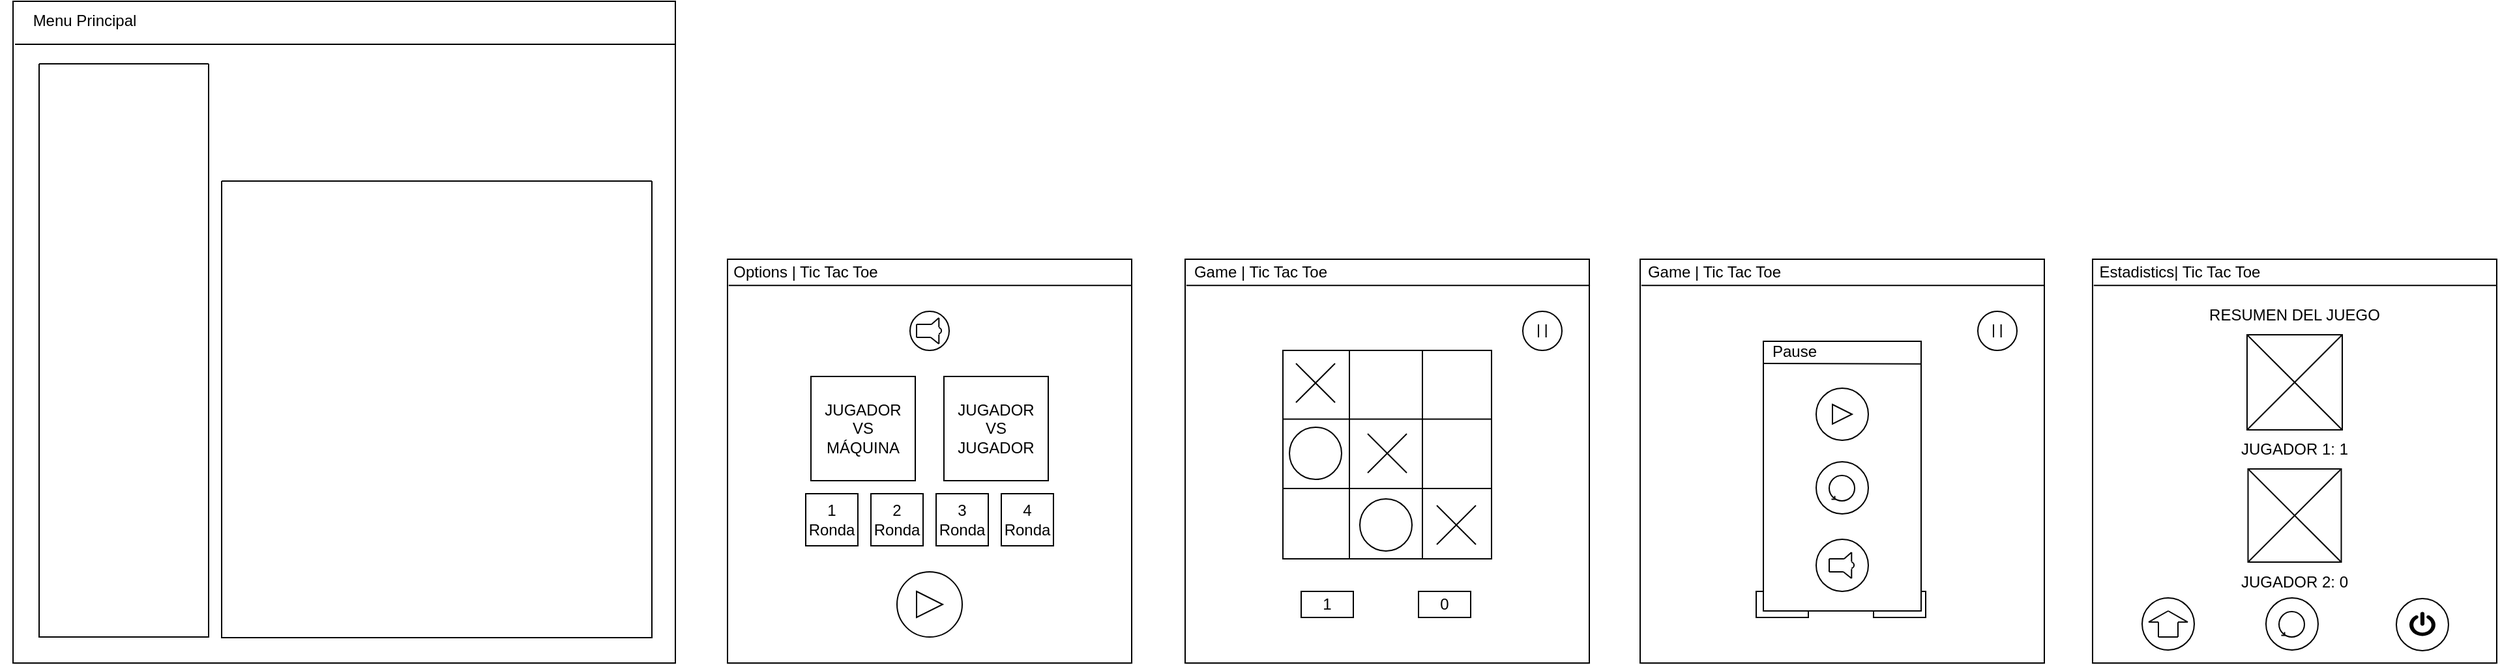 <mxfile version="21.2.9" type="github">
  <diagram name="Page-1" id="p2y-8rMxKkZ-Jx49MLJK">
    <mxGraphModel dx="840" dy="862" grid="1" gridSize="10" guides="1" tooltips="1" connect="1" arrows="1" fold="1" page="1" pageScale="1" pageWidth="1100" pageHeight="850" math="0" shadow="0">
      <root>
        <mxCell id="0" />
        <mxCell id="1" parent="0" />
        <mxCell id="Co5YSO7kjZVxN_TYUV-m-1" value="" style="whiteSpace=wrap;html=1;aspect=fixed;" parent="1" vertex="1">
          <mxGeometry x="50" y="82" width="508" height="508" as="geometry" />
        </mxCell>
        <mxCell id="Co5YSO7kjZVxN_TYUV-m-3" value="" style="endArrow=none;html=1;rounded=0;exitX=0.003;exitY=0.065;exitDx=0;exitDy=0;exitPerimeter=0;entryX=1;entryY=0.065;entryDx=0;entryDy=0;entryPerimeter=0;" parent="1" source="Co5YSO7kjZVxN_TYUV-m-1" target="Co5YSO7kjZVxN_TYUV-m-1" edge="1">
          <mxGeometry width="50" height="50" relative="1" as="geometry">
            <mxPoint x="488" y="560" as="sourcePoint" />
            <mxPoint x="538" y="510" as="targetPoint" />
          </mxGeometry>
        </mxCell>
        <mxCell id="Co5YSO7kjZVxN_TYUV-m-4" value="Menu Principal" style="text;html=1;strokeColor=none;fillColor=none;align=center;verticalAlign=middle;whiteSpace=wrap;rounded=0;" parent="1" vertex="1">
          <mxGeometry x="40" y="82" width="130" height="30" as="geometry" />
        </mxCell>
        <mxCell id="Co5YSO7kjZVxN_TYUV-m-7" value="" style="whiteSpace=wrap;html=1;aspect=fixed;" parent="1" vertex="1">
          <mxGeometry x="598" y="280" width="310" height="310" as="geometry" />
        </mxCell>
        <mxCell id="Co5YSO7kjZVxN_TYUV-m-8" value="" style="endArrow=none;html=1;rounded=0;exitX=0.003;exitY=0.065;exitDx=0;exitDy=0;exitPerimeter=0;entryX=1;entryY=0.065;entryDx=0;entryDy=0;entryPerimeter=0;" parent="1" source="Co5YSO7kjZVxN_TYUV-m-7" target="Co5YSO7kjZVxN_TYUV-m-7" edge="1">
          <mxGeometry width="50" height="50" relative="1" as="geometry">
            <mxPoint x="838" y="560" as="sourcePoint" />
            <mxPoint x="888" y="510" as="targetPoint" />
          </mxGeometry>
        </mxCell>
        <mxCell id="Co5YSO7kjZVxN_TYUV-m-9" value="Options | Tic Tac Toe" style="text;html=1;strokeColor=none;fillColor=none;align=center;verticalAlign=middle;whiteSpace=wrap;rounded=0;" parent="1" vertex="1">
          <mxGeometry x="593" y="275" width="130" height="30" as="geometry" />
        </mxCell>
        <mxCell id="Co5YSO7kjZVxN_TYUV-m-10" value="" style="ellipse;whiteSpace=wrap;html=1;aspect=fixed;" parent="1" vertex="1">
          <mxGeometry x="738" y="320" width="30" height="30" as="geometry" />
        </mxCell>
        <mxCell id="Co5YSO7kjZVxN_TYUV-m-11" value="JUGADOR &lt;br&gt;VS &lt;br&gt;MÁQUINA" style="whiteSpace=wrap;html=1;aspect=fixed;" parent="1" vertex="1">
          <mxGeometry x="662" y="370" width="80" height="80" as="geometry" />
        </mxCell>
        <mxCell id="Co5YSO7kjZVxN_TYUV-m-12" value="JUGADOR &lt;br&gt;VS &lt;br&gt;JUGADOR" style="whiteSpace=wrap;html=1;aspect=fixed;" parent="1" vertex="1">
          <mxGeometry x="764" y="370" width="80" height="80" as="geometry" />
        </mxCell>
        <mxCell id="Co5YSO7kjZVxN_TYUV-m-13" value="1&lt;br&gt;Ronda" style="whiteSpace=wrap;html=1;aspect=fixed;" parent="1" vertex="1">
          <mxGeometry x="658" y="460" width="40" height="40" as="geometry" />
        </mxCell>
        <mxCell id="Co5YSO7kjZVxN_TYUV-m-14" value="2&lt;br&gt;Ronda" style="whiteSpace=wrap;html=1;aspect=fixed;" parent="1" vertex="1">
          <mxGeometry x="708" y="460" width="40" height="40" as="geometry" />
        </mxCell>
        <mxCell id="Co5YSO7kjZVxN_TYUV-m-15" value="3 Ronda" style="whiteSpace=wrap;html=1;aspect=fixed;" parent="1" vertex="1">
          <mxGeometry x="758" y="460" width="40" height="40" as="geometry" />
        </mxCell>
        <mxCell id="Co5YSO7kjZVxN_TYUV-m-16" value="4&lt;br&gt;Ronda" style="whiteSpace=wrap;html=1;aspect=fixed;" parent="1" vertex="1">
          <mxGeometry x="808" y="460" width="40" height="40" as="geometry" />
        </mxCell>
        <mxCell id="Co5YSO7kjZVxN_TYUV-m-17" value="" style="whiteSpace=wrap;html=1;aspect=fixed;" parent="1" vertex="1">
          <mxGeometry x="949" y="280" width="310" height="310" as="geometry" />
        </mxCell>
        <mxCell id="Co5YSO7kjZVxN_TYUV-m-18" value="" style="endArrow=none;html=1;rounded=0;exitX=0.003;exitY=0.065;exitDx=0;exitDy=0;exitPerimeter=0;entryX=1;entryY=0.065;entryDx=0;entryDy=0;entryPerimeter=0;" parent="1" source="Co5YSO7kjZVxN_TYUV-m-17" target="Co5YSO7kjZVxN_TYUV-m-17" edge="1">
          <mxGeometry width="50" height="50" relative="1" as="geometry">
            <mxPoint x="1189" y="560" as="sourcePoint" />
            <mxPoint x="1239" y="510" as="targetPoint" />
          </mxGeometry>
        </mxCell>
        <mxCell id="Co5YSO7kjZVxN_TYUV-m-19" value="Game | Tic Tac Toe" style="text;html=1;strokeColor=none;fillColor=none;align=center;verticalAlign=middle;whiteSpace=wrap;rounded=0;" parent="1" vertex="1">
          <mxGeometry x="942" y="275" width="130" height="30" as="geometry" />
        </mxCell>
        <mxCell id="Co5YSO7kjZVxN_TYUV-m-20" value="" style="ellipse;whiteSpace=wrap;html=1;aspect=fixed;" parent="1" vertex="1">
          <mxGeometry x="1208" y="320" width="30" height="30" as="geometry" />
        </mxCell>
        <mxCell id="Co5YSO7kjZVxN_TYUV-m-21" value="" style="whiteSpace=wrap;html=1;aspect=fixed;" parent="1" vertex="1">
          <mxGeometry x="1024" y="350" width="160" height="160" as="geometry" />
        </mxCell>
        <mxCell id="Co5YSO7kjZVxN_TYUV-m-22" value="1" style="rounded=0;whiteSpace=wrap;html=1;" parent="1" vertex="1">
          <mxGeometry x="1038" y="535" width="40" height="20" as="geometry" />
        </mxCell>
        <mxCell id="Co5YSO7kjZVxN_TYUV-m-23" value="0" style="rounded=0;whiteSpace=wrap;html=1;" parent="1" vertex="1">
          <mxGeometry x="1128" y="535" width="40" height="20" as="geometry" />
        </mxCell>
        <mxCell id="Co5YSO7kjZVxN_TYUV-m-24" value="" style="endArrow=none;html=1;rounded=0;" parent="1" edge="1">
          <mxGeometry width="50" height="50" relative="1" as="geometry">
            <mxPoint x="1075" y="510" as="sourcePoint" />
            <mxPoint x="1075" y="350" as="targetPoint" />
          </mxGeometry>
        </mxCell>
        <mxCell id="Co5YSO7kjZVxN_TYUV-m-25" value="" style="endArrow=none;html=1;rounded=0;" parent="1" edge="1">
          <mxGeometry width="50" height="50" relative="1" as="geometry">
            <mxPoint x="1131" y="510" as="sourcePoint" />
            <mxPoint x="1131" y="350" as="targetPoint" />
          </mxGeometry>
        </mxCell>
        <mxCell id="Co5YSO7kjZVxN_TYUV-m-26" value="" style="endArrow=none;html=1;rounded=0;" parent="1" edge="1">
          <mxGeometry width="50" height="50" relative="1" as="geometry">
            <mxPoint x="1024" y="402.71" as="sourcePoint" />
            <mxPoint x="1184" y="402.71" as="targetPoint" />
          </mxGeometry>
        </mxCell>
        <mxCell id="Co5YSO7kjZVxN_TYUV-m-27" value="" style="endArrow=none;html=1;rounded=0;" parent="1" edge="1">
          <mxGeometry width="50" height="50" relative="1" as="geometry">
            <mxPoint x="1024" y="456" as="sourcePoint" />
            <mxPoint x="1184" y="456" as="targetPoint" />
          </mxGeometry>
        </mxCell>
        <mxCell id="Co5YSO7kjZVxN_TYUV-m-29" value="" style="ellipse;whiteSpace=wrap;html=1;aspect=fixed;" parent="1" vertex="1">
          <mxGeometry x="728" y="520" width="50" height="50" as="geometry" />
        </mxCell>
        <mxCell id="Co5YSO7kjZVxN_TYUV-m-30" value="" style="triangle;whiteSpace=wrap;html=1;" parent="1" vertex="1">
          <mxGeometry x="743" y="535" width="20" height="20" as="geometry" />
        </mxCell>
        <mxCell id="Co5YSO7kjZVxN_TYUV-m-31" value="" style="endArrow=none;html=1;rounded=0;" parent="1" edge="1">
          <mxGeometry width="50" height="50" relative="1" as="geometry">
            <mxPoint x="1220" y="340" as="sourcePoint" />
            <mxPoint x="1220" y="330" as="targetPoint" />
          </mxGeometry>
        </mxCell>
        <mxCell id="Co5YSO7kjZVxN_TYUV-m-32" value="" style="endArrow=none;html=1;rounded=0;" parent="1" edge="1">
          <mxGeometry width="50" height="50" relative="1" as="geometry">
            <mxPoint x="1225.83" y="340" as="sourcePoint" />
            <mxPoint x="1225.83" y="330" as="targetPoint" />
          </mxGeometry>
        </mxCell>
        <mxCell id="Co5YSO7kjZVxN_TYUV-m-33" value="" style="ellipse;whiteSpace=wrap;html=1;aspect=fixed;" parent="1" vertex="1">
          <mxGeometry x="1083" y="464" width="40" height="40" as="geometry" />
        </mxCell>
        <mxCell id="Co5YSO7kjZVxN_TYUV-m-34" value="" style="ellipse;whiteSpace=wrap;html=1;aspect=fixed;" parent="1" vertex="1">
          <mxGeometry x="1029" y="409" width="40" height="40" as="geometry" />
        </mxCell>
        <mxCell id="Co5YSO7kjZVxN_TYUV-m-35" value="" style="endArrow=none;html=1;rounded=0;" parent="1" edge="1">
          <mxGeometry width="50" height="50" relative="1" as="geometry">
            <mxPoint x="1089" y="444" as="sourcePoint" />
            <mxPoint x="1119" y="414" as="targetPoint" />
          </mxGeometry>
        </mxCell>
        <mxCell id="Co5YSO7kjZVxN_TYUV-m-36" value="" style="endArrow=none;html=1;rounded=0;" parent="1" edge="1">
          <mxGeometry width="50" height="50" relative="1" as="geometry">
            <mxPoint x="1119" y="444" as="sourcePoint" />
            <mxPoint x="1089" y="414" as="targetPoint" />
          </mxGeometry>
        </mxCell>
        <mxCell id="Co5YSO7kjZVxN_TYUV-m-37" value="" style="endArrow=none;html=1;rounded=0;" parent="1" edge="1">
          <mxGeometry width="50" height="50" relative="1" as="geometry">
            <mxPoint x="1034" y="390" as="sourcePoint" />
            <mxPoint x="1064" y="360" as="targetPoint" />
          </mxGeometry>
        </mxCell>
        <mxCell id="Co5YSO7kjZVxN_TYUV-m-38" value="" style="endArrow=none;html=1;rounded=0;" parent="1" edge="1">
          <mxGeometry width="50" height="50" relative="1" as="geometry">
            <mxPoint x="1064" y="390" as="sourcePoint" />
            <mxPoint x="1034" y="360" as="targetPoint" />
          </mxGeometry>
        </mxCell>
        <mxCell id="Co5YSO7kjZVxN_TYUV-m-39" value="" style="endArrow=none;html=1;rounded=0;" parent="1" edge="1">
          <mxGeometry width="50" height="50" relative="1" as="geometry">
            <mxPoint x="1142" y="499" as="sourcePoint" />
            <mxPoint x="1172" y="469" as="targetPoint" />
          </mxGeometry>
        </mxCell>
        <mxCell id="Co5YSO7kjZVxN_TYUV-m-40" value="" style="endArrow=none;html=1;rounded=0;" parent="1" edge="1">
          <mxGeometry width="50" height="50" relative="1" as="geometry">
            <mxPoint x="1172" y="499" as="sourcePoint" />
            <mxPoint x="1142" y="469" as="targetPoint" />
          </mxGeometry>
        </mxCell>
        <mxCell id="Co5YSO7kjZVxN_TYUV-m-41" value="" style="whiteSpace=wrap;html=1;aspect=fixed;" parent="1" vertex="1">
          <mxGeometry x="1298" y="280" width="310" height="310" as="geometry" />
        </mxCell>
        <mxCell id="Co5YSO7kjZVxN_TYUV-m-42" value="" style="endArrow=none;html=1;rounded=0;exitX=0.003;exitY=0.065;exitDx=0;exitDy=0;exitPerimeter=0;entryX=1;entryY=0.065;entryDx=0;entryDy=0;entryPerimeter=0;" parent="1" source="Co5YSO7kjZVxN_TYUV-m-41" target="Co5YSO7kjZVxN_TYUV-m-41" edge="1">
          <mxGeometry width="50" height="50" relative="1" as="geometry">
            <mxPoint x="1538" y="560" as="sourcePoint" />
            <mxPoint x="1588" y="510" as="targetPoint" />
          </mxGeometry>
        </mxCell>
        <mxCell id="Co5YSO7kjZVxN_TYUV-m-43" value="" style="ellipse;whiteSpace=wrap;html=1;aspect=fixed;" parent="1" vertex="1">
          <mxGeometry x="1557" y="320" width="30" height="30" as="geometry" />
        </mxCell>
        <mxCell id="Co5YSO7kjZVxN_TYUV-m-44" value="1" style="rounded=0;whiteSpace=wrap;html=1;" parent="1" vertex="1">
          <mxGeometry x="1387" y="535" width="40" height="20" as="geometry" />
        </mxCell>
        <mxCell id="Co5YSO7kjZVxN_TYUV-m-45" value="0" style="rounded=0;whiteSpace=wrap;html=1;" parent="1" vertex="1">
          <mxGeometry x="1477" y="535" width="40" height="20" as="geometry" />
        </mxCell>
        <mxCell id="Co5YSO7kjZVxN_TYUV-m-46" value="" style="endArrow=none;html=1;rounded=0;" parent="1" edge="1">
          <mxGeometry width="50" height="50" relative="1" as="geometry">
            <mxPoint x="1569" y="340" as="sourcePoint" />
            <mxPoint x="1569" y="330" as="targetPoint" />
          </mxGeometry>
        </mxCell>
        <mxCell id="Co5YSO7kjZVxN_TYUV-m-47" value="" style="endArrow=none;html=1;rounded=0;" parent="1" edge="1">
          <mxGeometry width="50" height="50" relative="1" as="geometry">
            <mxPoint x="1574.83" y="340" as="sourcePoint" />
            <mxPoint x="1574.83" y="330" as="targetPoint" />
          </mxGeometry>
        </mxCell>
        <mxCell id="Co5YSO7kjZVxN_TYUV-m-48" value="" style="whiteSpace=wrap;html=1;" parent="1" vertex="1">
          <mxGeometry x="1392.5" y="343" width="121" height="207" as="geometry" />
        </mxCell>
        <mxCell id="Co5YSO7kjZVxN_TYUV-m-49" value="" style="endArrow=none;html=1;rounded=0;entryX=0.997;entryY=0.084;entryDx=0;entryDy=0;entryPerimeter=0;" parent="1" target="Co5YSO7kjZVxN_TYUV-m-48" edge="1">
          <mxGeometry width="50" height="50" relative="1" as="geometry">
            <mxPoint x="1392.5" y="360" as="sourcePoint" />
            <mxPoint x="1508" y="360" as="targetPoint" />
          </mxGeometry>
        </mxCell>
        <mxCell id="Co5YSO7kjZVxN_TYUV-m-50" value="" style="ellipse;whiteSpace=wrap;html=1;aspect=fixed;" parent="1" vertex="1">
          <mxGeometry x="1433" y="379" width="40" height="40" as="geometry" />
        </mxCell>
        <mxCell id="Co5YSO7kjZVxN_TYUV-m-51" value="" style="triangle;whiteSpace=wrap;html=1;" parent="1" vertex="1">
          <mxGeometry x="1445.5" y="391.5" width="15" height="15" as="geometry" />
        </mxCell>
        <mxCell id="Co5YSO7kjZVxN_TYUV-m-52" value="" style="ellipse;whiteSpace=wrap;html=1;aspect=fixed;" parent="1" vertex="1">
          <mxGeometry x="1433" y="435.5" width="40" height="40" as="geometry" />
        </mxCell>
        <mxCell id="Co5YSO7kjZVxN_TYUV-m-53" value="" style="ellipse;whiteSpace=wrap;html=1;aspect=fixed;" parent="1" vertex="1">
          <mxGeometry x="1433" y="495" width="40" height="40" as="geometry" />
        </mxCell>
        <mxCell id="Co5YSO7kjZVxN_TYUV-m-54" value="" style="group" parent="1" vertex="1" connectable="0">
          <mxGeometry x="1443" y="446" width="20" height="20" as="geometry" />
        </mxCell>
        <mxCell id="Co5YSO7kjZVxN_TYUV-m-55" value="" style="ellipse;whiteSpace=wrap;html=1;aspect=fixed;fillColor=none;movable=1;resizable=1;rotatable=1;deletable=1;editable=1;locked=0;connectable=1;" parent="Co5YSO7kjZVxN_TYUV-m-54" vertex="1">
          <mxGeometry width="19.512" height="19.512" as="geometry" />
        </mxCell>
        <mxCell id="Co5YSO7kjZVxN_TYUV-m-56" value="" style="endArrow=none;html=1;rounded=0;movable=1;resizable=1;rotatable=1;deletable=1;editable=1;locked=0;connectable=1;" parent="Co5YSO7kjZVxN_TYUV-m-54" edge="1">
          <mxGeometry width="50" height="50" relative="1" as="geometry">
            <mxPoint x="1.75" y="18.25" as="sourcePoint" />
            <mxPoint x="4.25" y="15.75" as="targetPoint" />
            <Array as="points">
              <mxPoint x="4.25" y="18.25" />
            </Array>
          </mxGeometry>
        </mxCell>
        <mxCell id="Co5YSO7kjZVxN_TYUV-m-57" value="" style="whiteSpace=wrap;html=1;aspect=fixed;" parent="1" vertex="1">
          <mxGeometry x="1645" y="280" width="310" height="310" as="geometry" />
        </mxCell>
        <mxCell id="Co5YSO7kjZVxN_TYUV-m-58" value="" style="endArrow=none;html=1;rounded=0;exitX=0.003;exitY=0.065;exitDx=0;exitDy=0;exitPerimeter=0;entryX=1;entryY=0.065;entryDx=0;entryDy=0;entryPerimeter=0;" parent="1" source="Co5YSO7kjZVxN_TYUV-m-57" target="Co5YSO7kjZVxN_TYUV-m-57" edge="1">
          <mxGeometry width="50" height="50" relative="1" as="geometry">
            <mxPoint x="1885" y="560" as="sourcePoint" />
            <mxPoint x="1935" y="510" as="targetPoint" />
          </mxGeometry>
        </mxCell>
        <mxCell id="Co5YSO7kjZVxN_TYUV-m-59" value="Estadistics| Tic Tac Toe" style="text;html=1;strokeColor=none;fillColor=none;align=center;verticalAlign=middle;whiteSpace=wrap;rounded=0;" parent="1" vertex="1">
          <mxGeometry x="1647" y="275" width="130" height="30" as="geometry" />
        </mxCell>
        <mxCell id="Co5YSO7kjZVxN_TYUV-m-60" value="RESUMEN DEL JUEGO" style="text;html=1;strokeColor=none;fillColor=none;align=center;verticalAlign=middle;whiteSpace=wrap;rounded=0;" parent="1" vertex="1">
          <mxGeometry x="1731" y="308" width="138" height="30" as="geometry" />
        </mxCell>
        <mxCell id="Co5YSO7kjZVxN_TYUV-m-61" value="" style="whiteSpace=wrap;html=1;aspect=fixed;" parent="1" vertex="1">
          <mxGeometry x="1763.5" y="338" width="73" height="73" as="geometry" />
        </mxCell>
        <mxCell id="Co5YSO7kjZVxN_TYUV-m-62" value="JUGADOR 1: 1" style="text;html=1;strokeColor=none;fillColor=none;align=center;verticalAlign=middle;whiteSpace=wrap;rounded=0;" parent="1" vertex="1">
          <mxGeometry x="1745" y="411" width="110" height="30" as="geometry" />
        </mxCell>
        <mxCell id="Co5YSO7kjZVxN_TYUV-m-63" value="JUGADOR 2: 0" style="text;html=1;strokeColor=none;fillColor=none;align=center;verticalAlign=middle;whiteSpace=wrap;rounded=0;" parent="1" vertex="1">
          <mxGeometry x="1745" y="512.5" width="110" height="30" as="geometry" />
        </mxCell>
        <mxCell id="Co5YSO7kjZVxN_TYUV-m-64" value="" style="ellipse;whiteSpace=wrap;html=1;aspect=fixed;" parent="1" vertex="1">
          <mxGeometry x="1683" y="540" width="40" height="40" as="geometry" />
        </mxCell>
        <mxCell id="Co5YSO7kjZVxN_TYUV-m-65" value="" style="ellipse;whiteSpace=wrap;html=1;aspect=fixed;" parent="1" vertex="1">
          <mxGeometry x="1778" y="540" width="40" height="40" as="geometry" />
        </mxCell>
        <mxCell id="Co5YSO7kjZVxN_TYUV-m-66" value="" style="group" parent="1" vertex="1" connectable="0">
          <mxGeometry x="1788" y="550.5" width="20" height="20" as="geometry" />
        </mxCell>
        <mxCell id="Co5YSO7kjZVxN_TYUV-m-67" value="" style="ellipse;whiteSpace=wrap;html=1;aspect=fixed;fillColor=none;movable=1;resizable=1;rotatable=1;deletable=1;editable=1;locked=0;connectable=1;" parent="Co5YSO7kjZVxN_TYUV-m-66" vertex="1">
          <mxGeometry width="19.512" height="19.512" as="geometry" />
        </mxCell>
        <mxCell id="Co5YSO7kjZVxN_TYUV-m-68" value="" style="endArrow=none;html=1;rounded=0;movable=1;resizable=1;rotatable=1;deletable=1;editable=1;locked=0;connectable=1;" parent="Co5YSO7kjZVxN_TYUV-m-66" edge="1">
          <mxGeometry width="50" height="50" relative="1" as="geometry">
            <mxPoint x="1.75" y="18.25" as="sourcePoint" />
            <mxPoint x="4.25" y="15.75" as="targetPoint" />
            <Array as="points">
              <mxPoint x="4.25" y="18.25" />
            </Array>
          </mxGeometry>
        </mxCell>
        <mxCell id="Co5YSO7kjZVxN_TYUV-m-69" value="" style="ellipse;whiteSpace=wrap;html=1;aspect=fixed;" parent="1" vertex="1">
          <mxGeometry x="1878" y="540.5" width="40" height="40" as="geometry" />
        </mxCell>
        <mxCell id="Co5YSO7kjZVxN_TYUV-m-70" value="" style="shape=mxgraph.signs.tech.power;html=1;pointerEvents=1;fillColor=#000000;strokeColor=none;verticalLabelPosition=bottom;verticalAlign=top;align=center;sketch=0;" parent="1" vertex="1">
          <mxGeometry x="1888" y="550.75" width="20" height="18.5" as="geometry" />
        </mxCell>
        <mxCell id="Co5YSO7kjZVxN_TYUV-m-71" value="" style="group" parent="1" vertex="1" connectable="0">
          <mxGeometry x="743" y="325" width="20" height="20" as="geometry" />
        </mxCell>
        <mxCell id="Co5YSO7kjZVxN_TYUV-m-72" value="" style="endArrow=none;html=1;rounded=0;" parent="Co5YSO7kjZVxN_TYUV-m-71" edge="1">
          <mxGeometry width="50" height="50" relative="1" as="geometry">
            <mxPoint y="15" as="sourcePoint" />
            <mxPoint y="5" as="targetPoint" />
          </mxGeometry>
        </mxCell>
        <mxCell id="Co5YSO7kjZVxN_TYUV-m-73" value="" style="endArrow=none;html=1;rounded=0;" parent="Co5YSO7kjZVxN_TYUV-m-71" edge="1">
          <mxGeometry width="50" height="50" relative="1" as="geometry">
            <mxPoint y="5" as="sourcePoint" />
            <mxPoint x="11.429" y="5" as="targetPoint" />
          </mxGeometry>
        </mxCell>
        <mxCell id="Co5YSO7kjZVxN_TYUV-m-74" value="" style="endArrow=none;html=1;rounded=0;" parent="Co5YSO7kjZVxN_TYUV-m-71" edge="1">
          <mxGeometry width="50" height="50" relative="1" as="geometry">
            <mxPoint y="15" as="sourcePoint" />
            <mxPoint x="10.857" y="15" as="targetPoint" />
          </mxGeometry>
        </mxCell>
        <mxCell id="Co5YSO7kjZVxN_TYUV-m-75" value="" style="endArrow=none;html=1;rounded=0;" parent="Co5YSO7kjZVxN_TYUV-m-71" edge="1">
          <mxGeometry width="50" height="50" relative="1" as="geometry">
            <mxPoint x="11.429" y="5" as="sourcePoint" />
            <mxPoint x="17.143" as="targetPoint" />
          </mxGeometry>
        </mxCell>
        <mxCell id="Co5YSO7kjZVxN_TYUV-m-76" value="" style="endArrow=none;html=1;rounded=0;" parent="Co5YSO7kjZVxN_TYUV-m-71" edge="1">
          <mxGeometry width="50" height="50" relative="1" as="geometry">
            <mxPoint x="10.857" y="15" as="sourcePoint" />
            <mxPoint x="17.143" y="20" as="targetPoint" />
          </mxGeometry>
        </mxCell>
        <mxCell id="Co5YSO7kjZVxN_TYUV-m-77" value="" style="endArrow=none;html=1;rounded=0;" parent="Co5YSO7kjZVxN_TYUV-m-71" edge="1">
          <mxGeometry width="50" height="50" relative="1" as="geometry">
            <mxPoint x="17.143" y="20" as="sourcePoint" />
            <mxPoint x="17.143" as="targetPoint" />
          </mxGeometry>
        </mxCell>
        <mxCell id="Co5YSO7kjZVxN_TYUV-m-78" value="" style="ellipse;whiteSpace=wrap;html=1;aspect=fixed;" parent="Co5YSO7kjZVxN_TYUV-m-71" vertex="1">
          <mxGeometry x="14.286" y="7.5" width="4.762" height="4.762" as="geometry" />
        </mxCell>
        <mxCell id="Co5YSO7kjZVxN_TYUV-m-79" value="" style="rounded=0;whiteSpace=wrap;html=1;strokeColor=#ffffff;" parent="Co5YSO7kjZVxN_TYUV-m-71" vertex="1">
          <mxGeometry x="3.429" y="7.5" width="13.143" height="5" as="geometry" />
        </mxCell>
        <mxCell id="Co5YSO7kjZVxN_TYUV-m-89" value="" style="group" parent="1" vertex="1" connectable="0">
          <mxGeometry x="1443" y="505" width="20" height="20" as="geometry" />
        </mxCell>
        <mxCell id="Co5YSO7kjZVxN_TYUV-m-90" value="" style="endArrow=none;html=1;rounded=0;" parent="Co5YSO7kjZVxN_TYUV-m-89" edge="1">
          <mxGeometry width="50" height="50" relative="1" as="geometry">
            <mxPoint y="15" as="sourcePoint" />
            <mxPoint y="5" as="targetPoint" />
          </mxGeometry>
        </mxCell>
        <mxCell id="Co5YSO7kjZVxN_TYUV-m-91" value="" style="endArrow=none;html=1;rounded=0;" parent="Co5YSO7kjZVxN_TYUV-m-89" edge="1">
          <mxGeometry width="50" height="50" relative="1" as="geometry">
            <mxPoint y="5" as="sourcePoint" />
            <mxPoint x="11.429" y="5" as="targetPoint" />
          </mxGeometry>
        </mxCell>
        <mxCell id="Co5YSO7kjZVxN_TYUV-m-92" value="" style="endArrow=none;html=1;rounded=0;" parent="Co5YSO7kjZVxN_TYUV-m-89" edge="1">
          <mxGeometry width="50" height="50" relative="1" as="geometry">
            <mxPoint y="15" as="sourcePoint" />
            <mxPoint x="10.857" y="15" as="targetPoint" />
          </mxGeometry>
        </mxCell>
        <mxCell id="Co5YSO7kjZVxN_TYUV-m-93" value="" style="endArrow=none;html=1;rounded=0;" parent="Co5YSO7kjZVxN_TYUV-m-89" edge="1">
          <mxGeometry width="50" height="50" relative="1" as="geometry">
            <mxPoint x="11.429" y="5" as="sourcePoint" />
            <mxPoint x="17.143" as="targetPoint" />
          </mxGeometry>
        </mxCell>
        <mxCell id="Co5YSO7kjZVxN_TYUV-m-94" value="" style="endArrow=none;html=1;rounded=0;" parent="Co5YSO7kjZVxN_TYUV-m-89" edge="1">
          <mxGeometry width="50" height="50" relative="1" as="geometry">
            <mxPoint x="10.857" y="15" as="sourcePoint" />
            <mxPoint x="17.143" y="20" as="targetPoint" />
          </mxGeometry>
        </mxCell>
        <mxCell id="Co5YSO7kjZVxN_TYUV-m-95" value="" style="endArrow=none;html=1;rounded=0;" parent="Co5YSO7kjZVxN_TYUV-m-89" edge="1">
          <mxGeometry width="50" height="50" relative="1" as="geometry">
            <mxPoint x="17.143" y="20" as="sourcePoint" />
            <mxPoint x="17.143" as="targetPoint" />
          </mxGeometry>
        </mxCell>
        <mxCell id="Co5YSO7kjZVxN_TYUV-m-96" value="" style="ellipse;whiteSpace=wrap;html=1;aspect=fixed;" parent="Co5YSO7kjZVxN_TYUV-m-89" vertex="1">
          <mxGeometry x="14.286" y="7.5" width="4.762" height="4.762" as="geometry" />
        </mxCell>
        <mxCell id="Co5YSO7kjZVxN_TYUV-m-97" value="" style="rounded=0;whiteSpace=wrap;html=1;strokeColor=#ffffff;" parent="Co5YSO7kjZVxN_TYUV-m-89" vertex="1">
          <mxGeometry x="3.429" y="7.5" width="13.143" height="5" as="geometry" />
        </mxCell>
        <mxCell id="Co5YSO7kjZVxN_TYUV-m-98" value="Pause" style="text;html=1;strokeColor=none;fillColor=none;align=center;verticalAlign=middle;whiteSpace=wrap;rounded=0;" parent="1" vertex="1">
          <mxGeometry x="1398.5" y="345" width="34.5" height="12" as="geometry" />
        </mxCell>
        <mxCell id="Co5YSO7kjZVxN_TYUV-m-99" value="" style="group" parent="1" vertex="1" connectable="0">
          <mxGeometry x="1688" y="550" width="30" height="20" as="geometry" />
        </mxCell>
        <mxCell id="Co5YSO7kjZVxN_TYUV-m-100" value="" style="endArrow=none;html=1;rounded=0;" parent="Co5YSO7kjZVxN_TYUV-m-99" edge="1">
          <mxGeometry width="50" height="50" relative="1" as="geometry">
            <mxPoint x="7.5" y="20" as="sourcePoint" />
            <mxPoint x="7.5" y="8.571" as="targetPoint" />
          </mxGeometry>
        </mxCell>
        <mxCell id="Co5YSO7kjZVxN_TYUV-m-101" value="" style="endArrow=none;html=1;rounded=0;" parent="Co5YSO7kjZVxN_TYUV-m-99" edge="1">
          <mxGeometry width="50" height="50" relative="1" as="geometry">
            <mxPoint x="22.5" y="20" as="sourcePoint" />
            <mxPoint x="22.5" y="8.571" as="targetPoint" />
          </mxGeometry>
        </mxCell>
        <mxCell id="Co5YSO7kjZVxN_TYUV-m-102" value="" style="endArrow=none;html=1;rounded=0;" parent="Co5YSO7kjZVxN_TYUV-m-99" edge="1">
          <mxGeometry width="50" height="50" relative="1" as="geometry">
            <mxPoint x="7.5" y="20" as="sourcePoint" />
            <mxPoint x="22.5" y="20" as="targetPoint" />
          </mxGeometry>
        </mxCell>
        <mxCell id="Co5YSO7kjZVxN_TYUV-m-103" value="" style="endArrow=none;html=1;rounded=0;" parent="Co5YSO7kjZVxN_TYUV-m-99" edge="1">
          <mxGeometry width="50" height="50" relative="1" as="geometry">
            <mxPoint x="22.5" y="8.571" as="sourcePoint" />
            <mxPoint x="30" y="8.571" as="targetPoint" />
          </mxGeometry>
        </mxCell>
        <mxCell id="Co5YSO7kjZVxN_TYUV-m-104" value="" style="endArrow=none;html=1;rounded=0;" parent="Co5YSO7kjZVxN_TYUV-m-99" edge="1">
          <mxGeometry width="50" height="50" relative="1" as="geometry">
            <mxPoint y="8.571" as="sourcePoint" />
            <mxPoint x="7.5" y="8.571" as="targetPoint" />
          </mxGeometry>
        </mxCell>
        <mxCell id="Co5YSO7kjZVxN_TYUV-m-105" value="" style="endArrow=none;html=1;rounded=0;" parent="Co5YSO7kjZVxN_TYUV-m-99" edge="1">
          <mxGeometry width="50" height="50" relative="1" as="geometry">
            <mxPoint y="8.571" as="sourcePoint" />
            <mxPoint x="15" as="targetPoint" />
          </mxGeometry>
        </mxCell>
        <mxCell id="Co5YSO7kjZVxN_TYUV-m-106" value="" style="endArrow=none;html=1;rounded=0;" parent="Co5YSO7kjZVxN_TYUV-m-99" edge="1">
          <mxGeometry width="50" height="50" relative="1" as="geometry">
            <mxPoint x="30" y="8.571" as="sourcePoint" />
            <mxPoint x="15" as="targetPoint" />
          </mxGeometry>
        </mxCell>
        <mxCell id="Co5YSO7kjZVxN_TYUV-m-107" value="Game | Tic Tac Toe" style="text;html=1;strokeColor=none;fillColor=none;align=center;verticalAlign=middle;whiteSpace=wrap;rounded=0;" parent="1" vertex="1">
          <mxGeometry x="1290" y="275" width="130" height="30" as="geometry" />
        </mxCell>
        <mxCell id="Co5YSO7kjZVxN_TYUV-m-108" value="" style="endArrow=none;html=1;rounded=0;entryX=1;entryY=0;entryDx=0;entryDy=0;exitX=0;exitY=1;exitDx=0;exitDy=0;" parent="1" source="Co5YSO7kjZVxN_TYUV-m-61" target="Co5YSO7kjZVxN_TYUV-m-61" edge="1">
          <mxGeometry width="50" height="50" relative="1" as="geometry">
            <mxPoint x="1763.5" y="411" as="sourcePoint" />
            <mxPoint x="1813.5" y="361" as="targetPoint" />
          </mxGeometry>
        </mxCell>
        <mxCell id="Co5YSO7kjZVxN_TYUV-m-109" value="" style="endArrow=none;html=1;rounded=0;exitX=1;exitY=1;exitDx=0;exitDy=0;entryX=0;entryY=0;entryDx=0;entryDy=0;" parent="1" source="Co5YSO7kjZVxN_TYUV-m-61" target="Co5YSO7kjZVxN_TYUV-m-61" edge="1">
          <mxGeometry width="50" height="50" relative="1" as="geometry">
            <mxPoint x="1981" y="386" as="sourcePoint" />
            <mxPoint x="2031" y="336" as="targetPoint" />
          </mxGeometry>
        </mxCell>
        <mxCell id="Co5YSO7kjZVxN_TYUV-m-110" value="" style="group" parent="1" vertex="1" connectable="0">
          <mxGeometry x="1764.25" y="441" width="71.5" height="71.5" as="geometry" />
        </mxCell>
        <mxCell id="Co5YSO7kjZVxN_TYUV-m-111" value="" style="whiteSpace=wrap;html=1;aspect=fixed;" parent="Co5YSO7kjZVxN_TYUV-m-110" vertex="1">
          <mxGeometry width="71.5" height="71.5" as="geometry" />
        </mxCell>
        <mxCell id="Co5YSO7kjZVxN_TYUV-m-112" value="" style="endArrow=none;html=1;rounded=0;entryX=1;entryY=0;entryDx=0;entryDy=0;exitX=0;exitY=1;exitDx=0;exitDy=0;" parent="Co5YSO7kjZVxN_TYUV-m-110" source="Co5YSO7kjZVxN_TYUV-m-111" target="Co5YSO7kjZVxN_TYUV-m-111" edge="1">
          <mxGeometry width="50" height="50" relative="1" as="geometry">
            <mxPoint x="215.75" y="34.5" as="sourcePoint" />
            <mxPoint x="289.25" y="-38.5" as="targetPoint" />
          </mxGeometry>
        </mxCell>
        <mxCell id="Co5YSO7kjZVxN_TYUV-m-113" value="" style="endArrow=none;html=1;rounded=0;exitX=1;exitY=1;exitDx=0;exitDy=0;entryX=0;entryY=0;entryDx=0;entryDy=0;" parent="Co5YSO7kjZVxN_TYUV-m-110" source="Co5YSO7kjZVxN_TYUV-m-111" target="Co5YSO7kjZVxN_TYUV-m-111" edge="1">
          <mxGeometry width="50" height="50" relative="1" as="geometry">
            <mxPoint x="289.25" y="34.5" as="sourcePoint" />
            <mxPoint x="216.25" y="-38.5" as="targetPoint" />
          </mxGeometry>
        </mxCell>
        <mxCell id="r7KntZtO0pOSMeHBkpcZ-5" value="" style="swimlane;startSize=0;" vertex="1" parent="1">
          <mxGeometry x="210" y="220" width="330" height="350.5" as="geometry" />
        </mxCell>
        <mxCell id="r7KntZtO0pOSMeHBkpcZ-6" value="" style="swimlane;startSize=0;" vertex="1" parent="1">
          <mxGeometry x="70" y="130" width="130" height="440" as="geometry" />
        </mxCell>
      </root>
    </mxGraphModel>
  </diagram>
</mxfile>
